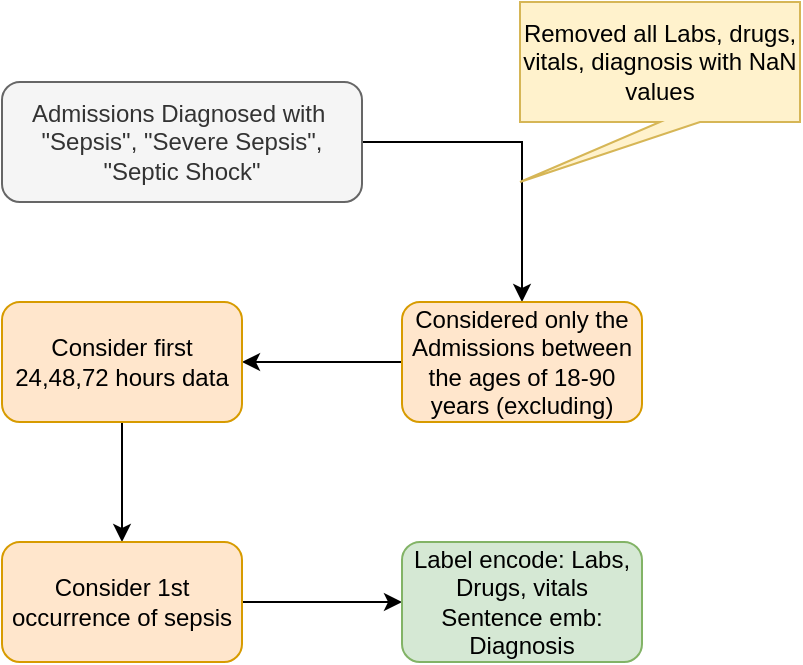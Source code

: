 <mxfile version="20.5.3" type="github">
  <diagram id="bOLallhVjH3Ev7JnVUWV" name="Page-1">
    <mxGraphModel dx="782" dy="460" grid="1" gridSize="10" guides="1" tooltips="1" connect="1" arrows="1" fold="1" page="1" pageScale="1" pageWidth="827" pageHeight="1169" math="0" shadow="0">
      <root>
        <mxCell id="0" />
        <mxCell id="1" parent="0" />
        <mxCell id="ZyETmzfciTg3bGFEHn3D-2" value="" style="edgeStyle=orthogonalEdgeStyle;rounded=0;orthogonalLoop=1;jettySize=auto;html=1;" parent="1" source="ZyETmzfciTg3bGFEHn3D-3" target="ZyETmzfciTg3bGFEHn3D-6" edge="1">
          <mxGeometry relative="1" as="geometry" />
        </mxCell>
        <mxCell id="ZyETmzfciTg3bGFEHn3D-3" value="Admissions Diagnosed with&amp;nbsp;&lt;br&gt;&quot;Sepsis&quot;, &quot;Severe Sepsis&quot;, &quot;Septic Shock&quot;" style="rounded=1;whiteSpace=wrap;html=1;fillColor=#f5f5f5;fontColor=#333333;strokeColor=#666666;" parent="1" vertex="1">
          <mxGeometry x="150" y="60" width="180" height="60" as="geometry" />
        </mxCell>
        <mxCell id="ZyETmzfciTg3bGFEHn3D-9" value="" style="edgeStyle=orthogonalEdgeStyle;rounded=0;orthogonalLoop=1;jettySize=auto;html=1;" parent="1" source="ZyETmzfciTg3bGFEHn3D-6" target="ZyETmzfciTg3bGFEHn3D-8" edge="1">
          <mxGeometry relative="1" as="geometry" />
        </mxCell>
        <mxCell id="ZyETmzfciTg3bGFEHn3D-6" value="Considered only the Admissions between the ages of 18-90 years (excluding)" style="whiteSpace=wrap;html=1;rounded=1;fillColor=#ffe6cc;strokeColor=#d79b00;" parent="1" vertex="1">
          <mxGeometry x="350" y="170" width="120" height="60" as="geometry" />
        </mxCell>
        <mxCell id="ZyETmzfciTg3bGFEHn3D-7" value="Removed all Labs, drugs, vitals, diagnosis with NaN values" style="shape=callout;whiteSpace=wrap;html=1;perimeter=calloutPerimeter;position2=0;fillColor=#fff2cc;strokeColor=#d6b656;" parent="1" vertex="1">
          <mxGeometry x="409" y="20" width="140" height="90" as="geometry" />
        </mxCell>
        <mxCell id="ZyETmzfciTg3bGFEHn3D-11" value="" style="edgeStyle=orthogonalEdgeStyle;rounded=0;orthogonalLoop=1;jettySize=auto;html=1;" parent="1" source="ZyETmzfciTg3bGFEHn3D-8" target="ZyETmzfciTg3bGFEHn3D-10" edge="1">
          <mxGeometry relative="1" as="geometry" />
        </mxCell>
        <mxCell id="ZyETmzfciTg3bGFEHn3D-8" value="Consider first 24,48,72 hours data" style="whiteSpace=wrap;html=1;rounded=1;fillColor=#ffe6cc;strokeColor=#d79b00;" parent="1" vertex="1">
          <mxGeometry x="150" y="170" width="120" height="60" as="geometry" />
        </mxCell>
        <mxCell id="ZyETmzfciTg3bGFEHn3D-13" value="" style="edgeStyle=orthogonalEdgeStyle;rounded=0;orthogonalLoop=1;jettySize=auto;html=1;" parent="1" source="ZyETmzfciTg3bGFEHn3D-10" target="ZyETmzfciTg3bGFEHn3D-12" edge="1">
          <mxGeometry relative="1" as="geometry" />
        </mxCell>
        <mxCell id="ZyETmzfciTg3bGFEHn3D-10" value="Consider 1st occurrence of sepsis" style="whiteSpace=wrap;html=1;rounded=1;fillColor=#ffe6cc;strokeColor=#d79b00;" parent="1" vertex="1">
          <mxGeometry x="150" y="290" width="120" height="60" as="geometry" />
        </mxCell>
        <mxCell id="ZyETmzfciTg3bGFEHn3D-12" value="Label encode: Labs, Drugs, vitals&lt;br&gt;Sentence emb: Diagnosis" style="whiteSpace=wrap;html=1;rounded=1;fillColor=#d5e8d4;strokeColor=#82b366;" parent="1" vertex="1">
          <mxGeometry x="350" y="290" width="120" height="60" as="geometry" />
        </mxCell>
      </root>
    </mxGraphModel>
  </diagram>
</mxfile>
